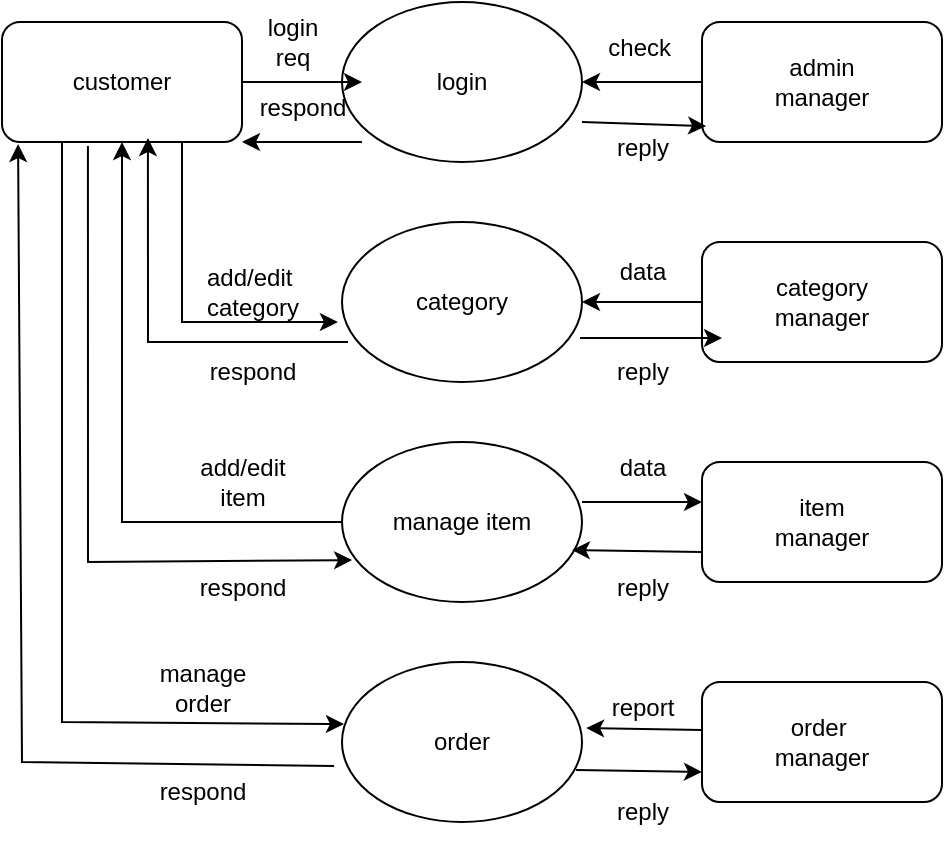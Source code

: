 <mxfile version="21.5.0" type="google">
  <diagram name="Page-1" id="rX5tXoLItw1xrQTYMiXd">
    <mxGraphModel grid="1" page="1" gridSize="10" guides="1" tooltips="1" connect="1" arrows="1" fold="1" pageScale="1" pageWidth="850" pageHeight="1100" math="0" shadow="0">
      <root>
        <mxCell id="0" />
        <mxCell id="1" parent="0" />
        <mxCell id="F-xklvVKPUdGS2QKWO5a-1" value="login" style="ellipse;whiteSpace=wrap;html=1;" vertex="1" parent="1">
          <mxGeometry x="170" y="40" width="120" height="80" as="geometry" />
        </mxCell>
        <mxCell id="F-xklvVKPUdGS2QKWO5a-2" value="category" style="ellipse;whiteSpace=wrap;html=1;" vertex="1" parent="1">
          <mxGeometry x="170" y="150" width="120" height="80" as="geometry" />
        </mxCell>
        <mxCell id="F-xklvVKPUdGS2QKWO5a-3" value="manage item" style="ellipse;whiteSpace=wrap;html=1;" vertex="1" parent="1">
          <mxGeometry x="170" y="260" width="120" height="80" as="geometry" />
        </mxCell>
        <mxCell id="F-xklvVKPUdGS2QKWO5a-4" value="order" style="ellipse;whiteSpace=wrap;html=1;" vertex="1" parent="1">
          <mxGeometry x="170" y="370" width="120" height="80" as="geometry" />
        </mxCell>
        <mxCell id="F-xklvVKPUdGS2QKWO5a-5" value="customer" style="rounded=1;whiteSpace=wrap;html=1;" vertex="1" parent="1">
          <mxGeometry y="50" width="120" height="60" as="geometry" />
        </mxCell>
        <mxCell id="F-xklvVKPUdGS2QKWO5a-6" value="admin &lt;br&gt;manager" style="rounded=1;whiteSpace=wrap;html=1;" vertex="1" parent="1">
          <mxGeometry x="350" y="50" width="120" height="60" as="geometry" />
        </mxCell>
        <mxCell id="F-xklvVKPUdGS2QKWO5a-7" value="category&lt;br&gt;manager" style="rounded=1;whiteSpace=wrap;html=1;" vertex="1" parent="1">
          <mxGeometry x="350" y="160" width="120" height="60" as="geometry" />
        </mxCell>
        <mxCell id="F-xklvVKPUdGS2QKWO5a-8" value="item&lt;br&gt;manager" style="rounded=1;whiteSpace=wrap;html=1;" vertex="1" parent="1">
          <mxGeometry x="350" y="270" width="120" height="60" as="geometry" />
        </mxCell>
        <mxCell id="F-xklvVKPUdGS2QKWO5a-9" value="order&amp;nbsp;&lt;br&gt;manager" style="rounded=1;whiteSpace=wrap;html=1;" vertex="1" parent="1">
          <mxGeometry x="350" y="380" width="120" height="60" as="geometry" />
        </mxCell>
        <mxCell id="F-xklvVKPUdGS2QKWO5a-11" value="" style="endArrow=classic;html=1;rounded=0;entryX=1;entryY=1;entryDx=0;entryDy=0;exitX=0.083;exitY=0.875;exitDx=0;exitDy=0;exitPerimeter=0;" edge="1" parent="1" source="F-xklvVKPUdGS2QKWO5a-1" target="F-xklvVKPUdGS2QKWO5a-5">
          <mxGeometry width="50" height="50" relative="1" as="geometry">
            <mxPoint x="110" y="270" as="sourcePoint" />
            <mxPoint x="160" y="220" as="targetPoint" />
          </mxGeometry>
        </mxCell>
        <mxCell id="F-xklvVKPUdGS2QKWO5a-12" value="" style="endArrow=classic;html=1;rounded=0;exitX=0.75;exitY=1;exitDx=0;exitDy=0;entryX=-0.017;entryY=0.625;entryDx=0;entryDy=0;entryPerimeter=0;" edge="1" parent="1" source="F-xklvVKPUdGS2QKWO5a-5" target="F-xklvVKPUdGS2QKWO5a-2">
          <mxGeometry width="50" height="50" relative="1" as="geometry">
            <mxPoint x="110" y="240" as="sourcePoint" />
            <mxPoint x="90" y="200" as="targetPoint" />
            <Array as="points">
              <mxPoint x="90" y="200" />
            </Array>
          </mxGeometry>
        </mxCell>
        <mxCell id="F-xklvVKPUdGS2QKWO5a-13" value="" style="endArrow=classic;html=1;rounded=0;entryX=0.608;entryY=0.967;entryDx=0;entryDy=0;entryPerimeter=0;exitX=0.025;exitY=0.75;exitDx=0;exitDy=0;exitPerimeter=0;" edge="1" parent="1" source="F-xklvVKPUdGS2QKWO5a-2" target="F-xklvVKPUdGS2QKWO5a-5">
          <mxGeometry width="50" height="50" relative="1" as="geometry">
            <mxPoint x="110" y="240" as="sourcePoint" />
            <mxPoint x="160" y="190" as="targetPoint" />
            <Array as="points">
              <mxPoint x="73" y="210" />
            </Array>
          </mxGeometry>
        </mxCell>
        <mxCell id="F-xklvVKPUdGS2QKWO5a-14" value="" style="endArrow=classic;html=1;rounded=0;exitX=0.358;exitY=1.033;exitDx=0;exitDy=0;exitPerimeter=0;entryX=0.042;entryY=0.738;entryDx=0;entryDy=0;entryPerimeter=0;" edge="1" parent="1" source="F-xklvVKPUdGS2QKWO5a-5" target="F-xklvVKPUdGS2QKWO5a-3">
          <mxGeometry width="50" height="50" relative="1" as="geometry">
            <mxPoint x="110" y="240" as="sourcePoint" />
            <mxPoint x="160" y="190" as="targetPoint" />
            <Array as="points">
              <mxPoint x="43" y="320" />
            </Array>
          </mxGeometry>
        </mxCell>
        <mxCell id="F-xklvVKPUdGS2QKWO5a-15" value="" style="endArrow=classic;html=1;rounded=0;exitX=0;exitY=0.5;exitDx=0;exitDy=0;entryX=0.5;entryY=1;entryDx=0;entryDy=0;" edge="1" parent="1" source="F-xklvVKPUdGS2QKWO5a-3" target="F-xklvVKPUdGS2QKWO5a-5">
          <mxGeometry width="50" height="50" relative="1" as="geometry">
            <mxPoint x="110" y="240" as="sourcePoint" />
            <mxPoint x="160" y="190" as="targetPoint" />
            <Array as="points">
              <mxPoint x="60" y="300" />
            </Array>
          </mxGeometry>
        </mxCell>
        <mxCell id="F-xklvVKPUdGS2QKWO5a-16" value="" style="endArrow=classic;html=1;rounded=0;exitX=0.25;exitY=1;exitDx=0;exitDy=0;entryX=0.008;entryY=0.388;entryDx=0;entryDy=0;entryPerimeter=0;" edge="1" parent="1" source="F-xklvVKPUdGS2QKWO5a-5" target="F-xklvVKPUdGS2QKWO5a-4">
          <mxGeometry width="50" height="50" relative="1" as="geometry">
            <mxPoint x="110" y="300" as="sourcePoint" />
            <mxPoint x="160" y="250" as="targetPoint" />
            <Array as="points">
              <mxPoint x="30" y="400" />
            </Array>
          </mxGeometry>
        </mxCell>
        <mxCell id="F-xklvVKPUdGS2QKWO5a-17" value="" style="endArrow=classic;html=1;rounded=0;exitX=-0.033;exitY=0.65;exitDx=0;exitDy=0;exitPerimeter=0;entryX=0.067;entryY=1.017;entryDx=0;entryDy=0;entryPerimeter=0;" edge="1" parent="1" source="F-xklvVKPUdGS2QKWO5a-4" target="F-xklvVKPUdGS2QKWO5a-5">
          <mxGeometry width="50" height="50" relative="1" as="geometry">
            <mxPoint x="110" y="300" as="sourcePoint" />
            <mxPoint x="160" y="250" as="targetPoint" />
            <Array as="points">
              <mxPoint x="10" y="420" />
            </Array>
          </mxGeometry>
        </mxCell>
        <mxCell id="F-xklvVKPUdGS2QKWO5a-18" value="" style="endArrow=classic;html=1;rounded=0;exitX=1;exitY=0.75;exitDx=0;exitDy=0;exitPerimeter=0;entryX=0.017;entryY=0.867;entryDx=0;entryDy=0;entryPerimeter=0;" edge="1" parent="1" source="F-xklvVKPUdGS2QKWO5a-1" target="F-xklvVKPUdGS2QKWO5a-6">
          <mxGeometry width="50" height="50" relative="1" as="geometry">
            <mxPoint x="290" y="300" as="sourcePoint" />
            <mxPoint x="340" y="250" as="targetPoint" />
          </mxGeometry>
        </mxCell>
        <mxCell id="F-xklvVKPUdGS2QKWO5a-19" value="" style="endArrow=classic;html=1;rounded=0;entryX=1;entryY=0.5;entryDx=0;entryDy=0;exitX=0;exitY=0.5;exitDx=0;exitDy=0;" edge="1" parent="1" source="F-xklvVKPUdGS2QKWO5a-6" target="F-xklvVKPUdGS2QKWO5a-1">
          <mxGeometry width="50" height="50" relative="1" as="geometry">
            <mxPoint x="290" y="300" as="sourcePoint" />
            <mxPoint x="340" y="250" as="targetPoint" />
          </mxGeometry>
        </mxCell>
        <mxCell id="F-xklvVKPUdGS2QKWO5a-20" value="" style="endArrow=classic;html=1;rounded=0;exitX=0.992;exitY=0.725;exitDx=0;exitDy=0;exitPerimeter=0;" edge="1" parent="1" source="F-xklvVKPUdGS2QKWO5a-2">
          <mxGeometry width="50" height="50" relative="1" as="geometry">
            <mxPoint x="290" y="300" as="sourcePoint" />
            <mxPoint x="360" y="208" as="targetPoint" />
          </mxGeometry>
        </mxCell>
        <mxCell id="F-xklvVKPUdGS2QKWO5a-21" value="" style="endArrow=classic;html=1;rounded=0;entryX=1;entryY=0.5;entryDx=0;entryDy=0;exitX=0;exitY=0.5;exitDx=0;exitDy=0;" edge="1" parent="1" source="F-xklvVKPUdGS2QKWO5a-7" target="F-xklvVKPUdGS2QKWO5a-2">
          <mxGeometry width="50" height="50" relative="1" as="geometry">
            <mxPoint x="290" y="300" as="sourcePoint" />
            <mxPoint x="340" y="250" as="targetPoint" />
          </mxGeometry>
        </mxCell>
        <mxCell id="F-xklvVKPUdGS2QKWO5a-22" value="" style="endArrow=classic;html=1;rounded=0;exitX=1;exitY=0.375;exitDx=0;exitDy=0;exitPerimeter=0;" edge="1" parent="1" source="F-xklvVKPUdGS2QKWO5a-3">
          <mxGeometry width="50" height="50" relative="1" as="geometry">
            <mxPoint x="290" y="300" as="sourcePoint" />
            <mxPoint x="350" y="290" as="targetPoint" />
          </mxGeometry>
        </mxCell>
        <mxCell id="F-xklvVKPUdGS2QKWO5a-23" value="" style="endArrow=classic;html=1;rounded=0;exitX=0;exitY=0.75;exitDx=0;exitDy=0;entryX=0.958;entryY=0.675;entryDx=0;entryDy=0;entryPerimeter=0;" edge="1" parent="1" source="F-xklvVKPUdGS2QKWO5a-8" target="F-xklvVKPUdGS2QKWO5a-3">
          <mxGeometry width="50" height="50" relative="1" as="geometry">
            <mxPoint x="290" y="300" as="sourcePoint" />
            <mxPoint x="340" y="250" as="targetPoint" />
          </mxGeometry>
        </mxCell>
        <mxCell id="F-xklvVKPUdGS2QKWO5a-24" value="" style="endArrow=classic;html=1;rounded=0;exitX=0.975;exitY=0.675;exitDx=0;exitDy=0;exitPerimeter=0;entryX=0;entryY=0.75;entryDx=0;entryDy=0;" edge="1" parent="1" source="F-xklvVKPUdGS2QKWO5a-4" target="F-xklvVKPUdGS2QKWO5a-9">
          <mxGeometry width="50" height="50" relative="1" as="geometry">
            <mxPoint x="290" y="350" as="sourcePoint" />
            <mxPoint x="340" y="300" as="targetPoint" />
          </mxGeometry>
        </mxCell>
        <mxCell id="F-xklvVKPUdGS2QKWO5a-25" value="" style="endArrow=classic;html=1;rounded=0;exitX=0;exitY=0.4;exitDx=0;exitDy=0;entryX=1.017;entryY=0.413;entryDx=0;entryDy=0;entryPerimeter=0;exitPerimeter=0;" edge="1" parent="1" source="F-xklvVKPUdGS2QKWO5a-9" target="F-xklvVKPUdGS2QKWO5a-4">
          <mxGeometry width="50" height="50" relative="1" as="geometry">
            <mxPoint x="290" y="350" as="sourcePoint" />
            <mxPoint x="340" y="300" as="targetPoint" />
          </mxGeometry>
        </mxCell>
        <mxCell id="F-xklvVKPUdGS2QKWO5a-27" value="" style="endArrow=classic;html=1;rounded=0;entryX=0;entryY=0.5;entryDx=0;entryDy=0;exitX=1;exitY=0.5;exitDx=0;exitDy=0;" edge="1" parent="1" source="F-xklvVKPUdGS2QKWO5a-5">
          <mxGeometry width="50" height="50" relative="1" as="geometry">
            <mxPoint x="120" y="80" as="sourcePoint" />
            <mxPoint x="180" y="80" as="targetPoint" />
            <Array as="points" />
          </mxGeometry>
        </mxCell>
        <mxCell id="F-xklvVKPUdGS2QKWO5a-30" value="login&lt;br&gt;req" style="text;html=1;align=center;verticalAlign=middle;resizable=0;points=[];autosize=1;strokeColor=none;fillColor=none;" vertex="1" parent="1">
          <mxGeometry x="120" y="40" width="50" height="40" as="geometry" />
        </mxCell>
        <mxCell id="F-xklvVKPUdGS2QKWO5a-31" value="respond" style="text;html=1;align=center;verticalAlign=middle;resizable=0;points=[];autosize=1;strokeColor=none;fillColor=none;" vertex="1" parent="1">
          <mxGeometry x="115" y="78" width="70" height="30" as="geometry" />
        </mxCell>
        <mxCell id="F-xklvVKPUdGS2QKWO5a-32" value="add/edit&amp;nbsp;&lt;br&gt;category" style="text;html=1;align=center;verticalAlign=middle;resizable=0;points=[];autosize=1;strokeColor=none;fillColor=none;" vertex="1" parent="1">
          <mxGeometry x="90" y="165" width="70" height="40" as="geometry" />
        </mxCell>
        <mxCell id="F-xklvVKPUdGS2QKWO5a-33" value="respond" style="text;html=1;align=center;verticalAlign=middle;resizable=0;points=[];autosize=1;strokeColor=none;fillColor=none;" vertex="1" parent="1">
          <mxGeometry x="90" y="210" width="70" height="30" as="geometry" />
        </mxCell>
        <mxCell id="F-xklvVKPUdGS2QKWO5a-35" value="add/edit&lt;br&gt;item" style="text;html=1;align=center;verticalAlign=middle;resizable=0;points=[];autosize=1;strokeColor=none;fillColor=none;" vertex="1" parent="1">
          <mxGeometry x="85" y="260" width="70" height="40" as="geometry" />
        </mxCell>
        <mxCell id="F-xklvVKPUdGS2QKWO5a-36" value="respond" style="text;html=1;align=center;verticalAlign=middle;resizable=0;points=[];autosize=1;strokeColor=none;fillColor=none;" vertex="1" parent="1">
          <mxGeometry x="85" y="318" width="70" height="30" as="geometry" />
        </mxCell>
        <mxCell id="F-xklvVKPUdGS2QKWO5a-37" value="manage&lt;br&gt;order" style="text;html=1;align=center;verticalAlign=middle;resizable=0;points=[];autosize=1;strokeColor=none;fillColor=none;" vertex="1" parent="1">
          <mxGeometry x="65" y="363" width="70" height="40" as="geometry" />
        </mxCell>
        <mxCell id="F-xklvVKPUdGS2QKWO5a-38" value="respond" style="text;html=1;align=center;verticalAlign=middle;resizable=0;points=[];autosize=1;strokeColor=none;fillColor=none;" vertex="1" parent="1">
          <mxGeometry x="65" y="420" width="70" height="30" as="geometry" />
        </mxCell>
        <mxCell id="F-xklvVKPUdGS2QKWO5a-39" value="check&amp;nbsp;" style="text;html=1;align=center;verticalAlign=middle;resizable=0;points=[];autosize=1;strokeColor=none;fillColor=none;" vertex="1" parent="1">
          <mxGeometry x="290" y="48" width="60" height="30" as="geometry" />
        </mxCell>
        <mxCell id="F-xklvVKPUdGS2QKWO5a-40" value="reply" style="text;html=1;align=center;verticalAlign=middle;resizable=0;points=[];autosize=1;strokeColor=none;fillColor=none;" vertex="1" parent="1">
          <mxGeometry x="295" y="98" width="50" height="30" as="geometry" />
        </mxCell>
        <mxCell id="F-xklvVKPUdGS2QKWO5a-41" value="data" style="text;html=1;align=center;verticalAlign=middle;resizable=0;points=[];autosize=1;strokeColor=none;fillColor=none;" vertex="1" parent="1">
          <mxGeometry x="295" y="160" width="50" height="30" as="geometry" />
        </mxCell>
        <mxCell id="F-xklvVKPUdGS2QKWO5a-42" value="reply" style="text;html=1;align=center;verticalAlign=middle;resizable=0;points=[];autosize=1;strokeColor=none;fillColor=none;" vertex="1" parent="1">
          <mxGeometry x="295" y="210" width="50" height="30" as="geometry" />
        </mxCell>
        <mxCell id="F-xklvVKPUdGS2QKWO5a-43" value="data" style="text;html=1;align=center;verticalAlign=middle;resizable=0;points=[];autosize=1;strokeColor=none;fillColor=none;" vertex="1" parent="1">
          <mxGeometry x="295" y="258" width="50" height="30" as="geometry" />
        </mxCell>
        <mxCell id="F-xklvVKPUdGS2QKWO5a-44" value="reply" style="text;html=1;align=center;verticalAlign=middle;resizable=0;points=[];autosize=1;strokeColor=none;fillColor=none;" vertex="1" parent="1">
          <mxGeometry x="295" y="318" width="50" height="30" as="geometry" />
        </mxCell>
        <mxCell id="F-xklvVKPUdGS2QKWO5a-45" value="report" style="text;html=1;align=center;verticalAlign=middle;resizable=0;points=[];autosize=1;strokeColor=none;fillColor=none;" vertex="1" parent="1">
          <mxGeometry x="295" y="378" width="50" height="30" as="geometry" />
        </mxCell>
        <mxCell id="F-xklvVKPUdGS2QKWO5a-46" value="reply" style="text;html=1;align=center;verticalAlign=middle;resizable=0;points=[];autosize=1;strokeColor=none;fillColor=none;" vertex="1" parent="1">
          <mxGeometry x="295" y="430" width="50" height="30" as="geometry" />
        </mxCell>
      </root>
    </mxGraphModel>
  </diagram>
</mxfile>
